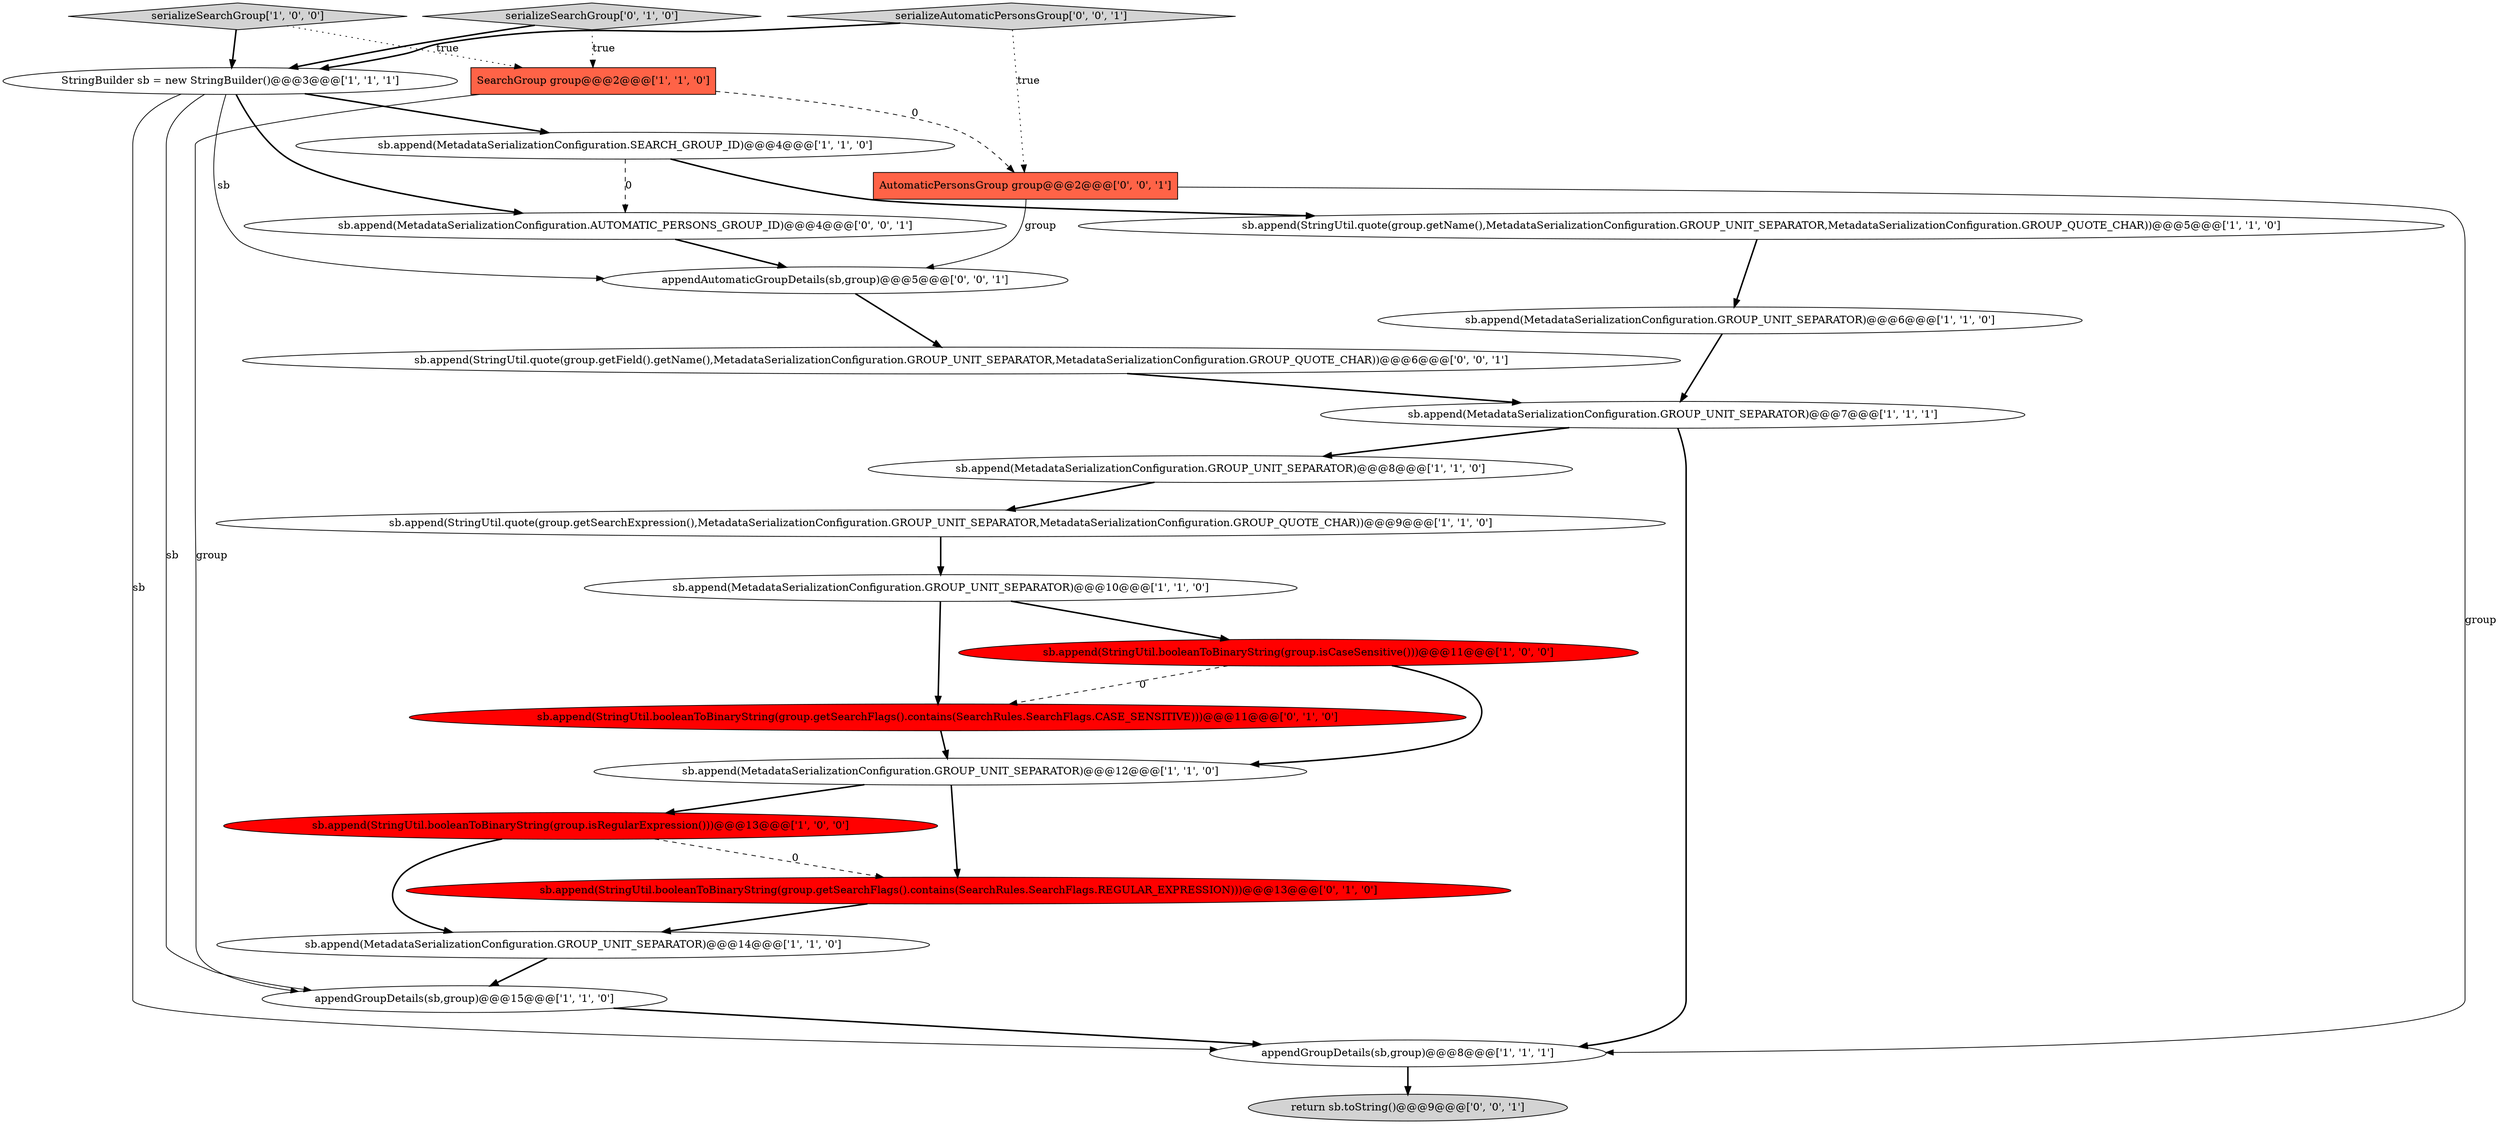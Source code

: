 digraph {
7 [style = filled, label = "appendGroupDetails(sb,group)@@@8@@@['1', '1', '1']", fillcolor = white, shape = ellipse image = "AAA0AAABBB1BBB"];
0 [style = filled, label = "StringBuilder sb = new StringBuilder()@@@3@@@['1', '1', '1']", fillcolor = white, shape = ellipse image = "AAA0AAABBB1BBB"];
13 [style = filled, label = "serializeSearchGroup['1', '0', '0']", fillcolor = lightgray, shape = diamond image = "AAA0AAABBB1BBB"];
23 [style = filled, label = "sb.append(MetadataSerializationConfiguration.AUTOMATIC_PERSONS_GROUP_ID)@@@4@@@['0', '0', '1']", fillcolor = white, shape = ellipse image = "AAA0AAABBB3BBB"];
15 [style = filled, label = "appendGroupDetails(sb,group)@@@15@@@['1', '1', '0']", fillcolor = white, shape = ellipse image = "AAA0AAABBB1BBB"];
11 [style = filled, label = "sb.append(MetadataSerializationConfiguration.SEARCH_GROUP_ID)@@@4@@@['1', '1', '0']", fillcolor = white, shape = ellipse image = "AAA0AAABBB1BBB"];
3 [style = filled, label = "SearchGroup group@@@2@@@['1', '1', '0']", fillcolor = tomato, shape = box image = "AAA0AAABBB1BBB"];
14 [style = filled, label = "sb.append(StringUtil.quote(group.getSearchExpression(),MetadataSerializationConfiguration.GROUP_UNIT_SEPARATOR,MetadataSerializationConfiguration.GROUP_QUOTE_CHAR))@@@9@@@['1', '1', '0']", fillcolor = white, shape = ellipse image = "AAA0AAABBB1BBB"];
22 [style = filled, label = "return sb.toString()@@@9@@@['0', '0', '1']", fillcolor = lightgray, shape = ellipse image = "AAA0AAABBB3BBB"];
12 [style = filled, label = "sb.append(StringUtil.booleanToBinaryString(group.isRegularExpression()))@@@13@@@['1', '0', '0']", fillcolor = red, shape = ellipse image = "AAA1AAABBB1BBB"];
21 [style = filled, label = "sb.append(StringUtil.quote(group.getField().getName(),MetadataSerializationConfiguration.GROUP_UNIT_SEPARATOR,MetadataSerializationConfiguration.GROUP_QUOTE_CHAR))@@@6@@@['0', '0', '1']", fillcolor = white, shape = ellipse image = "AAA0AAABBB3BBB"];
18 [style = filled, label = "serializeSearchGroup['0', '1', '0']", fillcolor = lightgray, shape = diamond image = "AAA0AAABBB2BBB"];
24 [style = filled, label = "appendAutomaticGroupDetails(sb,group)@@@5@@@['0', '0', '1']", fillcolor = white, shape = ellipse image = "AAA0AAABBB3BBB"];
9 [style = filled, label = "sb.append(MetadataSerializationConfiguration.GROUP_UNIT_SEPARATOR)@@@7@@@['1', '1', '1']", fillcolor = white, shape = ellipse image = "AAA0AAABBB1BBB"];
10 [style = filled, label = "sb.append(MetadataSerializationConfiguration.GROUP_UNIT_SEPARATOR)@@@14@@@['1', '1', '0']", fillcolor = white, shape = ellipse image = "AAA0AAABBB1BBB"];
20 [style = filled, label = "AutomaticPersonsGroup group@@@2@@@['0', '0', '1']", fillcolor = tomato, shape = box image = "AAA0AAABBB3BBB"];
8 [style = filled, label = "sb.append(MetadataSerializationConfiguration.GROUP_UNIT_SEPARATOR)@@@10@@@['1', '1', '0']", fillcolor = white, shape = ellipse image = "AAA0AAABBB1BBB"];
5 [style = filled, label = "sb.append(StringUtil.quote(group.getName(),MetadataSerializationConfiguration.GROUP_UNIT_SEPARATOR,MetadataSerializationConfiguration.GROUP_QUOTE_CHAR))@@@5@@@['1', '1', '0']", fillcolor = white, shape = ellipse image = "AAA0AAABBB1BBB"];
19 [style = filled, label = "serializeAutomaticPersonsGroup['0', '0', '1']", fillcolor = lightgray, shape = diamond image = "AAA0AAABBB3BBB"];
2 [style = filled, label = "sb.append(MetadataSerializationConfiguration.GROUP_UNIT_SEPARATOR)@@@8@@@['1', '1', '0']", fillcolor = white, shape = ellipse image = "AAA0AAABBB1BBB"];
17 [style = filled, label = "sb.append(StringUtil.booleanToBinaryString(group.getSearchFlags().contains(SearchRules.SearchFlags.CASE_SENSITIVE)))@@@11@@@['0', '1', '0']", fillcolor = red, shape = ellipse image = "AAA1AAABBB2BBB"];
16 [style = filled, label = "sb.append(StringUtil.booleanToBinaryString(group.getSearchFlags().contains(SearchRules.SearchFlags.REGULAR_EXPRESSION)))@@@13@@@['0', '1', '0']", fillcolor = red, shape = ellipse image = "AAA1AAABBB2BBB"];
4 [style = filled, label = "sb.append(MetadataSerializationConfiguration.GROUP_UNIT_SEPARATOR)@@@6@@@['1', '1', '0']", fillcolor = white, shape = ellipse image = "AAA0AAABBB1BBB"];
6 [style = filled, label = "sb.append(StringUtil.booleanToBinaryString(group.isCaseSensitive()))@@@11@@@['1', '0', '0']", fillcolor = red, shape = ellipse image = "AAA1AAABBB1BBB"];
1 [style = filled, label = "sb.append(MetadataSerializationConfiguration.GROUP_UNIT_SEPARATOR)@@@12@@@['1', '1', '0']", fillcolor = white, shape = ellipse image = "AAA0AAABBB1BBB"];
3->15 [style = solid, label="group"];
4->9 [style = bold, label=""];
10->15 [style = bold, label=""];
15->7 [style = bold, label=""];
17->1 [style = bold, label=""];
13->3 [style = dotted, label="true"];
12->16 [style = dashed, label="0"];
9->2 [style = bold, label=""];
16->10 [style = bold, label=""];
19->20 [style = dotted, label="true"];
0->15 [style = solid, label="sb"];
0->11 [style = bold, label=""];
0->7 [style = solid, label="sb"];
11->23 [style = dashed, label="0"];
8->6 [style = bold, label=""];
20->24 [style = solid, label="group"];
6->17 [style = dashed, label="0"];
9->7 [style = bold, label=""];
19->0 [style = bold, label=""];
8->17 [style = bold, label=""];
6->1 [style = bold, label=""];
7->22 [style = bold, label=""];
11->5 [style = bold, label=""];
23->24 [style = bold, label=""];
12->10 [style = bold, label=""];
21->9 [style = bold, label=""];
0->23 [style = bold, label=""];
0->24 [style = solid, label="sb"];
24->21 [style = bold, label=""];
1->16 [style = bold, label=""];
20->7 [style = solid, label="group"];
2->14 [style = bold, label=""];
5->4 [style = bold, label=""];
18->3 [style = dotted, label="true"];
3->20 [style = dashed, label="0"];
1->12 [style = bold, label=""];
14->8 [style = bold, label=""];
18->0 [style = bold, label=""];
13->0 [style = bold, label=""];
}
